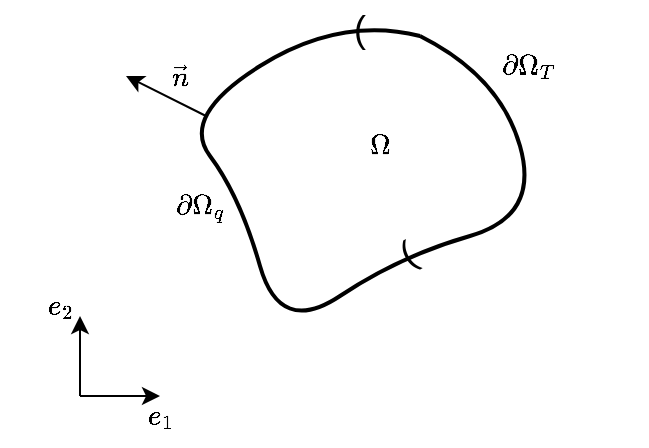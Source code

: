 <mxfile version="16.1.2" type="device"><diagram id="sk0Dc9QstVtE91ZIGoeP" name="Page-1"><mxGraphModel dx="677" dy="351" grid="1" gridSize="10" guides="1" tooltips="1" connect="1" arrows="1" fold="1" page="1" pageScale="1" pageWidth="827" pageHeight="1169" math="1" shadow="0"><root><mxCell id="0"/><mxCell id="1" parent="0"/><mxCell id="Re0-XJf8nErKUn-1sSc--1" value="" style="curved=1;endArrow=none;html=1;rounded=0;endFill=0;strokeWidth=2;" edge="1" parent="1"><mxGeometry width="50" height="50" relative="1" as="geometry"><mxPoint x="450" y="380" as="sourcePoint"/><mxPoint x="450" y="380" as="targetPoint"/><Array as="points"><mxPoint x="490" y="400"/><mxPoint x="510" y="470"/><mxPoint x="440" y="490"/><mxPoint x="380" y="530"/><mxPoint x="360" y="460"/><mxPoint x="330" y="420"/><mxPoint x="410" y="370"/></Array></mxGeometry></mxCell><mxCell id="Re0-XJf8nErKUn-1sSc--2" value="" style="endArrow=classic;html=1;rounded=0;" edge="1" parent="1"><mxGeometry width="50" height="50" relative="1" as="geometry"><mxPoint x="280" y="560" as="sourcePoint"/><mxPoint x="280" y="520" as="targetPoint"/></mxGeometry></mxCell><mxCell id="Re0-XJf8nErKUn-1sSc--3" value="" style="endArrow=classic;html=1;rounded=0;" edge="1" parent="1"><mxGeometry width="50" height="50" relative="1" as="geometry"><mxPoint x="280" y="560" as="sourcePoint"/><mxPoint x="320" y="560" as="targetPoint"/></mxGeometry></mxCell><mxCell id="Re0-XJf8nErKUn-1sSc--4" value="$$e_1$$" style="text;html=1;strokeColor=none;fillColor=none;align=center;verticalAlign=middle;whiteSpace=wrap;rounded=0;" vertex="1" parent="1"><mxGeometry x="290" y="555" width="60" height="30" as="geometry"/></mxCell><mxCell id="Re0-XJf8nErKUn-1sSc--5" value="$$e_2$$" style="text;html=1;strokeColor=none;fillColor=none;align=center;verticalAlign=middle;whiteSpace=wrap;rounded=0;" vertex="1" parent="1"><mxGeometry x="240" y="500" width="60" height="30" as="geometry"/></mxCell><mxCell id="Re0-XJf8nErKUn-1sSc--6" value="$$\Omega$$" style="text;html=1;strokeColor=none;fillColor=none;align=center;verticalAlign=middle;whiteSpace=wrap;rounded=0;" vertex="1" parent="1"><mxGeometry x="400" y="420" width="60" height="30" as="geometry"/></mxCell><mxCell id="Re0-XJf8nErKUn-1sSc--9" value="&lt;font style=&quot;font-size: 18px&quot;&gt;(&lt;/font&gt;" style="text;html=1;strokeColor=none;fillColor=none;align=center;verticalAlign=middle;whiteSpace=wrap;rounded=0;rotation=-30;" vertex="1" parent="1"><mxGeometry x="414" y="474" width="60" height="30" as="geometry"/></mxCell><mxCell id="Re0-XJf8nErKUn-1sSc--11" value="&lt;font style=&quot;font-size: 18px&quot;&gt;(&lt;/font&gt;" style="text;html=1;strokeColor=none;fillColor=none;align=center;verticalAlign=middle;whiteSpace=wrap;rounded=0;rotation=0;" vertex="1" parent="1"><mxGeometry x="390" y="362" width="60" height="30" as="geometry"/></mxCell><mxCell id="Re0-XJf8nErKUn-1sSc--12" value="$$\partial\Omega_T$$" style="text;html=1;strokeColor=none;fillColor=none;align=center;verticalAlign=middle;whiteSpace=wrap;rounded=0;" vertex="1" parent="1"><mxGeometry x="474" y="380" width="60" height="30" as="geometry"/></mxCell><mxCell id="Re0-XJf8nErKUn-1sSc--15" value="$$\partial\Omega_q$$" style="text;html=1;strokeColor=none;fillColor=none;align=center;verticalAlign=middle;whiteSpace=wrap;rounded=0;" vertex="1" parent="1"><mxGeometry x="310" y="450" width="60" height="30" as="geometry"/></mxCell><mxCell id="Re0-XJf8nErKUn-1sSc--16" value="" style="endArrow=classic;html=1;rounded=0;fontSize=18;strokeWidth=1;" edge="1" parent="1"><mxGeometry width="50" height="50" relative="1" as="geometry"><mxPoint x="343" y="420" as="sourcePoint"/><mxPoint x="303" y="400" as="targetPoint"/></mxGeometry></mxCell><mxCell id="Re0-XJf8nErKUn-1sSc--17" value="$$\vec{n}$$" style="text;html=1;strokeColor=none;fillColor=none;align=center;verticalAlign=middle;whiteSpace=wrap;rounded=0;rotation=0;" vertex="1" parent="1"><mxGeometry x="300" y="385" width="60" height="30" as="geometry"/></mxCell></root></mxGraphModel></diagram></mxfile>